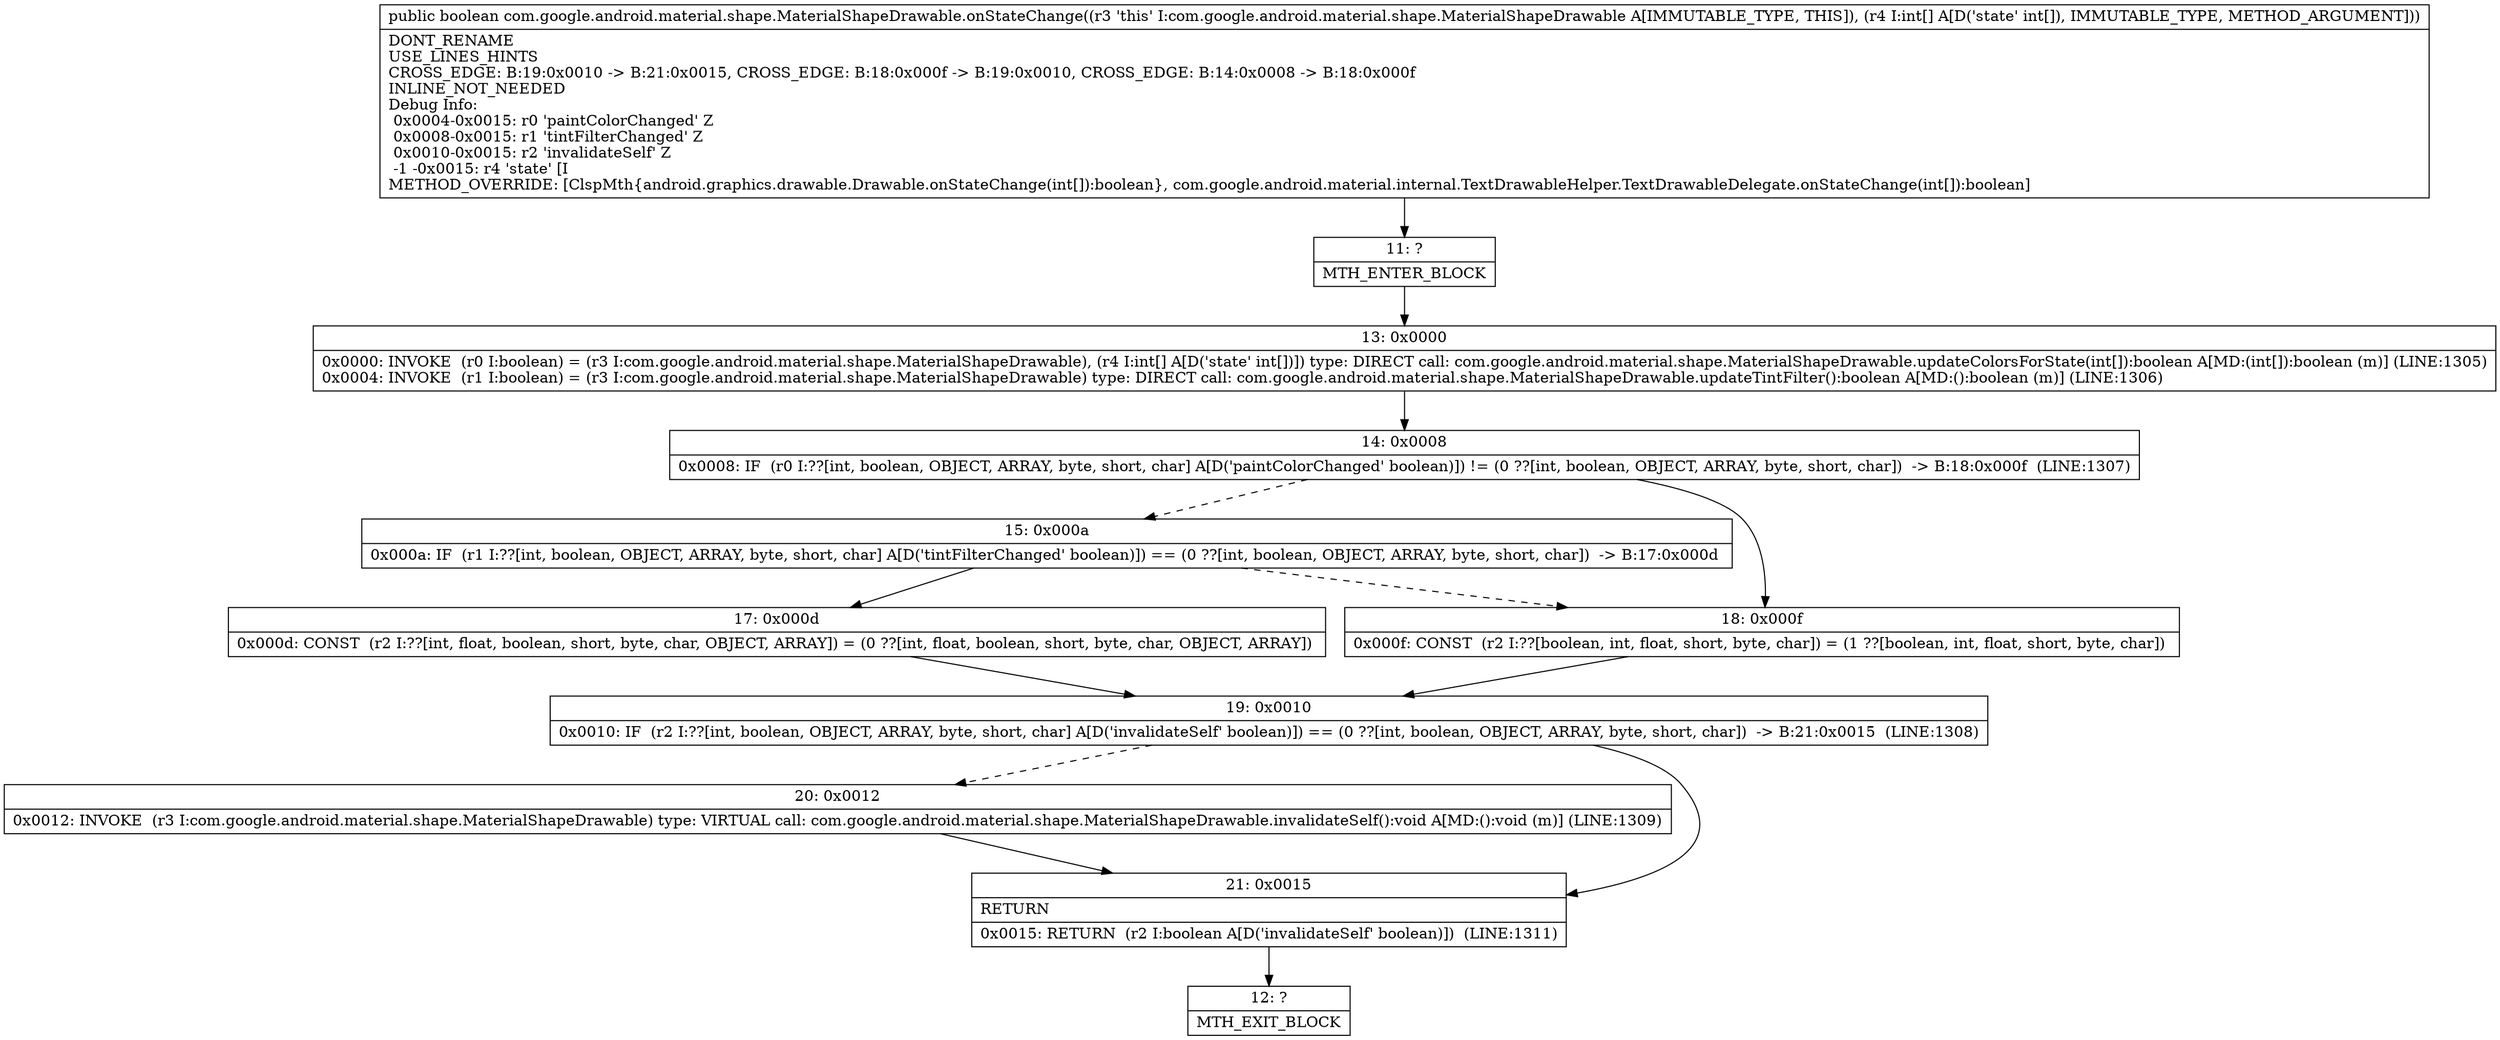 digraph "CFG forcom.google.android.material.shape.MaterialShapeDrawable.onStateChange([I)Z" {
Node_11 [shape=record,label="{11\:\ ?|MTH_ENTER_BLOCK\l}"];
Node_13 [shape=record,label="{13\:\ 0x0000|0x0000: INVOKE  (r0 I:boolean) = (r3 I:com.google.android.material.shape.MaterialShapeDrawable), (r4 I:int[] A[D('state' int[])]) type: DIRECT call: com.google.android.material.shape.MaterialShapeDrawable.updateColorsForState(int[]):boolean A[MD:(int[]):boolean (m)] (LINE:1305)\l0x0004: INVOKE  (r1 I:boolean) = (r3 I:com.google.android.material.shape.MaterialShapeDrawable) type: DIRECT call: com.google.android.material.shape.MaterialShapeDrawable.updateTintFilter():boolean A[MD:():boolean (m)] (LINE:1306)\l}"];
Node_14 [shape=record,label="{14\:\ 0x0008|0x0008: IF  (r0 I:??[int, boolean, OBJECT, ARRAY, byte, short, char] A[D('paintColorChanged' boolean)]) != (0 ??[int, boolean, OBJECT, ARRAY, byte, short, char])  \-\> B:18:0x000f  (LINE:1307)\l}"];
Node_15 [shape=record,label="{15\:\ 0x000a|0x000a: IF  (r1 I:??[int, boolean, OBJECT, ARRAY, byte, short, char] A[D('tintFilterChanged' boolean)]) == (0 ??[int, boolean, OBJECT, ARRAY, byte, short, char])  \-\> B:17:0x000d \l}"];
Node_17 [shape=record,label="{17\:\ 0x000d|0x000d: CONST  (r2 I:??[int, float, boolean, short, byte, char, OBJECT, ARRAY]) = (0 ??[int, float, boolean, short, byte, char, OBJECT, ARRAY]) \l}"];
Node_19 [shape=record,label="{19\:\ 0x0010|0x0010: IF  (r2 I:??[int, boolean, OBJECT, ARRAY, byte, short, char] A[D('invalidateSelf' boolean)]) == (0 ??[int, boolean, OBJECT, ARRAY, byte, short, char])  \-\> B:21:0x0015  (LINE:1308)\l}"];
Node_20 [shape=record,label="{20\:\ 0x0012|0x0012: INVOKE  (r3 I:com.google.android.material.shape.MaterialShapeDrawable) type: VIRTUAL call: com.google.android.material.shape.MaterialShapeDrawable.invalidateSelf():void A[MD:():void (m)] (LINE:1309)\l}"];
Node_21 [shape=record,label="{21\:\ 0x0015|RETURN\l|0x0015: RETURN  (r2 I:boolean A[D('invalidateSelf' boolean)])  (LINE:1311)\l}"];
Node_12 [shape=record,label="{12\:\ ?|MTH_EXIT_BLOCK\l}"];
Node_18 [shape=record,label="{18\:\ 0x000f|0x000f: CONST  (r2 I:??[boolean, int, float, short, byte, char]) = (1 ??[boolean, int, float, short, byte, char]) \l}"];
MethodNode[shape=record,label="{public boolean com.google.android.material.shape.MaterialShapeDrawable.onStateChange((r3 'this' I:com.google.android.material.shape.MaterialShapeDrawable A[IMMUTABLE_TYPE, THIS]), (r4 I:int[] A[D('state' int[]), IMMUTABLE_TYPE, METHOD_ARGUMENT]))  | DONT_RENAME\lUSE_LINES_HINTS\lCROSS_EDGE: B:19:0x0010 \-\> B:21:0x0015, CROSS_EDGE: B:18:0x000f \-\> B:19:0x0010, CROSS_EDGE: B:14:0x0008 \-\> B:18:0x000f\lINLINE_NOT_NEEDED\lDebug Info:\l  0x0004\-0x0015: r0 'paintColorChanged' Z\l  0x0008\-0x0015: r1 'tintFilterChanged' Z\l  0x0010\-0x0015: r2 'invalidateSelf' Z\l  \-1 \-0x0015: r4 'state' [I\lMETHOD_OVERRIDE: [ClspMth\{android.graphics.drawable.Drawable.onStateChange(int[]):boolean\}, com.google.android.material.internal.TextDrawableHelper.TextDrawableDelegate.onStateChange(int[]):boolean]\l}"];
MethodNode -> Node_11;Node_11 -> Node_13;
Node_13 -> Node_14;
Node_14 -> Node_15[style=dashed];
Node_14 -> Node_18;
Node_15 -> Node_17;
Node_15 -> Node_18[style=dashed];
Node_17 -> Node_19;
Node_19 -> Node_20[style=dashed];
Node_19 -> Node_21;
Node_20 -> Node_21;
Node_21 -> Node_12;
Node_18 -> Node_19;
}

